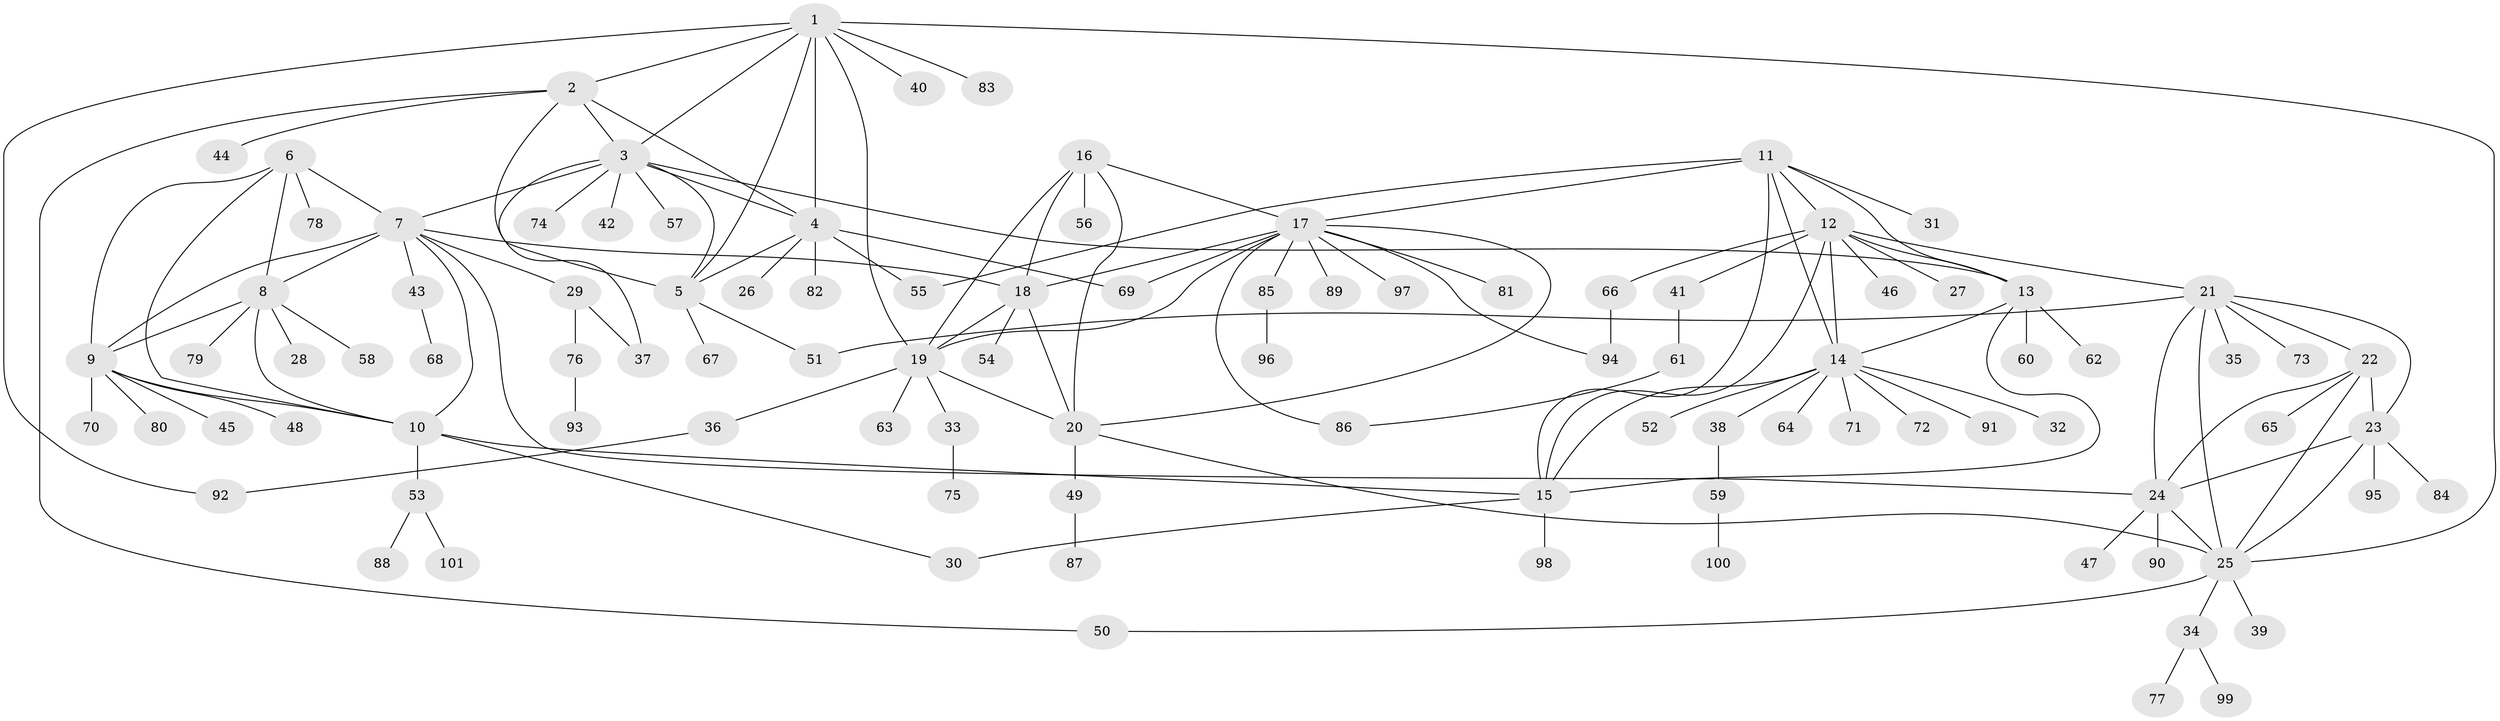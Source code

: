 // Generated by graph-tools (version 1.1) at 2025/37/03/09/25 02:37:30]
// undirected, 101 vertices, 145 edges
graph export_dot {
graph [start="1"]
  node [color=gray90,style=filled];
  1;
  2;
  3;
  4;
  5;
  6;
  7;
  8;
  9;
  10;
  11;
  12;
  13;
  14;
  15;
  16;
  17;
  18;
  19;
  20;
  21;
  22;
  23;
  24;
  25;
  26;
  27;
  28;
  29;
  30;
  31;
  32;
  33;
  34;
  35;
  36;
  37;
  38;
  39;
  40;
  41;
  42;
  43;
  44;
  45;
  46;
  47;
  48;
  49;
  50;
  51;
  52;
  53;
  54;
  55;
  56;
  57;
  58;
  59;
  60;
  61;
  62;
  63;
  64;
  65;
  66;
  67;
  68;
  69;
  70;
  71;
  72;
  73;
  74;
  75;
  76;
  77;
  78;
  79;
  80;
  81;
  82;
  83;
  84;
  85;
  86;
  87;
  88;
  89;
  90;
  91;
  92;
  93;
  94;
  95;
  96;
  97;
  98;
  99;
  100;
  101;
  1 -- 2;
  1 -- 3;
  1 -- 4;
  1 -- 5;
  1 -- 19;
  1 -- 25;
  1 -- 40;
  1 -- 83;
  1 -- 92;
  2 -- 3;
  2 -- 4;
  2 -- 5;
  2 -- 44;
  2 -- 50;
  3 -- 4;
  3 -- 5;
  3 -- 7;
  3 -- 13;
  3 -- 37;
  3 -- 42;
  3 -- 57;
  3 -- 74;
  4 -- 5;
  4 -- 26;
  4 -- 55;
  4 -- 69;
  4 -- 82;
  5 -- 51;
  5 -- 67;
  6 -- 7;
  6 -- 8;
  6 -- 9;
  6 -- 10;
  6 -- 78;
  7 -- 8;
  7 -- 9;
  7 -- 10;
  7 -- 18;
  7 -- 24;
  7 -- 29;
  7 -- 43;
  8 -- 9;
  8 -- 10;
  8 -- 28;
  8 -- 58;
  8 -- 79;
  9 -- 10;
  9 -- 45;
  9 -- 48;
  9 -- 70;
  9 -- 80;
  10 -- 15;
  10 -- 30;
  10 -- 53;
  11 -- 12;
  11 -- 13;
  11 -- 14;
  11 -- 15;
  11 -- 17;
  11 -- 31;
  11 -- 55;
  12 -- 13;
  12 -- 14;
  12 -- 15;
  12 -- 21;
  12 -- 27;
  12 -- 41;
  12 -- 46;
  12 -- 66;
  13 -- 14;
  13 -- 15;
  13 -- 60;
  13 -- 62;
  14 -- 15;
  14 -- 32;
  14 -- 38;
  14 -- 52;
  14 -- 64;
  14 -- 71;
  14 -- 72;
  14 -- 91;
  15 -- 30;
  15 -- 98;
  16 -- 17;
  16 -- 18;
  16 -- 19;
  16 -- 20;
  16 -- 56;
  17 -- 18;
  17 -- 19;
  17 -- 20;
  17 -- 69;
  17 -- 81;
  17 -- 85;
  17 -- 86;
  17 -- 89;
  17 -- 94;
  17 -- 97;
  18 -- 19;
  18 -- 20;
  18 -- 54;
  19 -- 20;
  19 -- 33;
  19 -- 36;
  19 -- 63;
  20 -- 25;
  20 -- 49;
  21 -- 22;
  21 -- 23;
  21 -- 24;
  21 -- 25;
  21 -- 35;
  21 -- 51;
  21 -- 73;
  22 -- 23;
  22 -- 24;
  22 -- 25;
  22 -- 65;
  23 -- 24;
  23 -- 25;
  23 -- 84;
  23 -- 95;
  24 -- 25;
  24 -- 47;
  24 -- 90;
  25 -- 34;
  25 -- 39;
  25 -- 50;
  29 -- 37;
  29 -- 76;
  33 -- 75;
  34 -- 77;
  34 -- 99;
  36 -- 92;
  38 -- 59;
  41 -- 61;
  43 -- 68;
  49 -- 87;
  53 -- 88;
  53 -- 101;
  59 -- 100;
  61 -- 86;
  66 -- 94;
  76 -- 93;
  85 -- 96;
}
